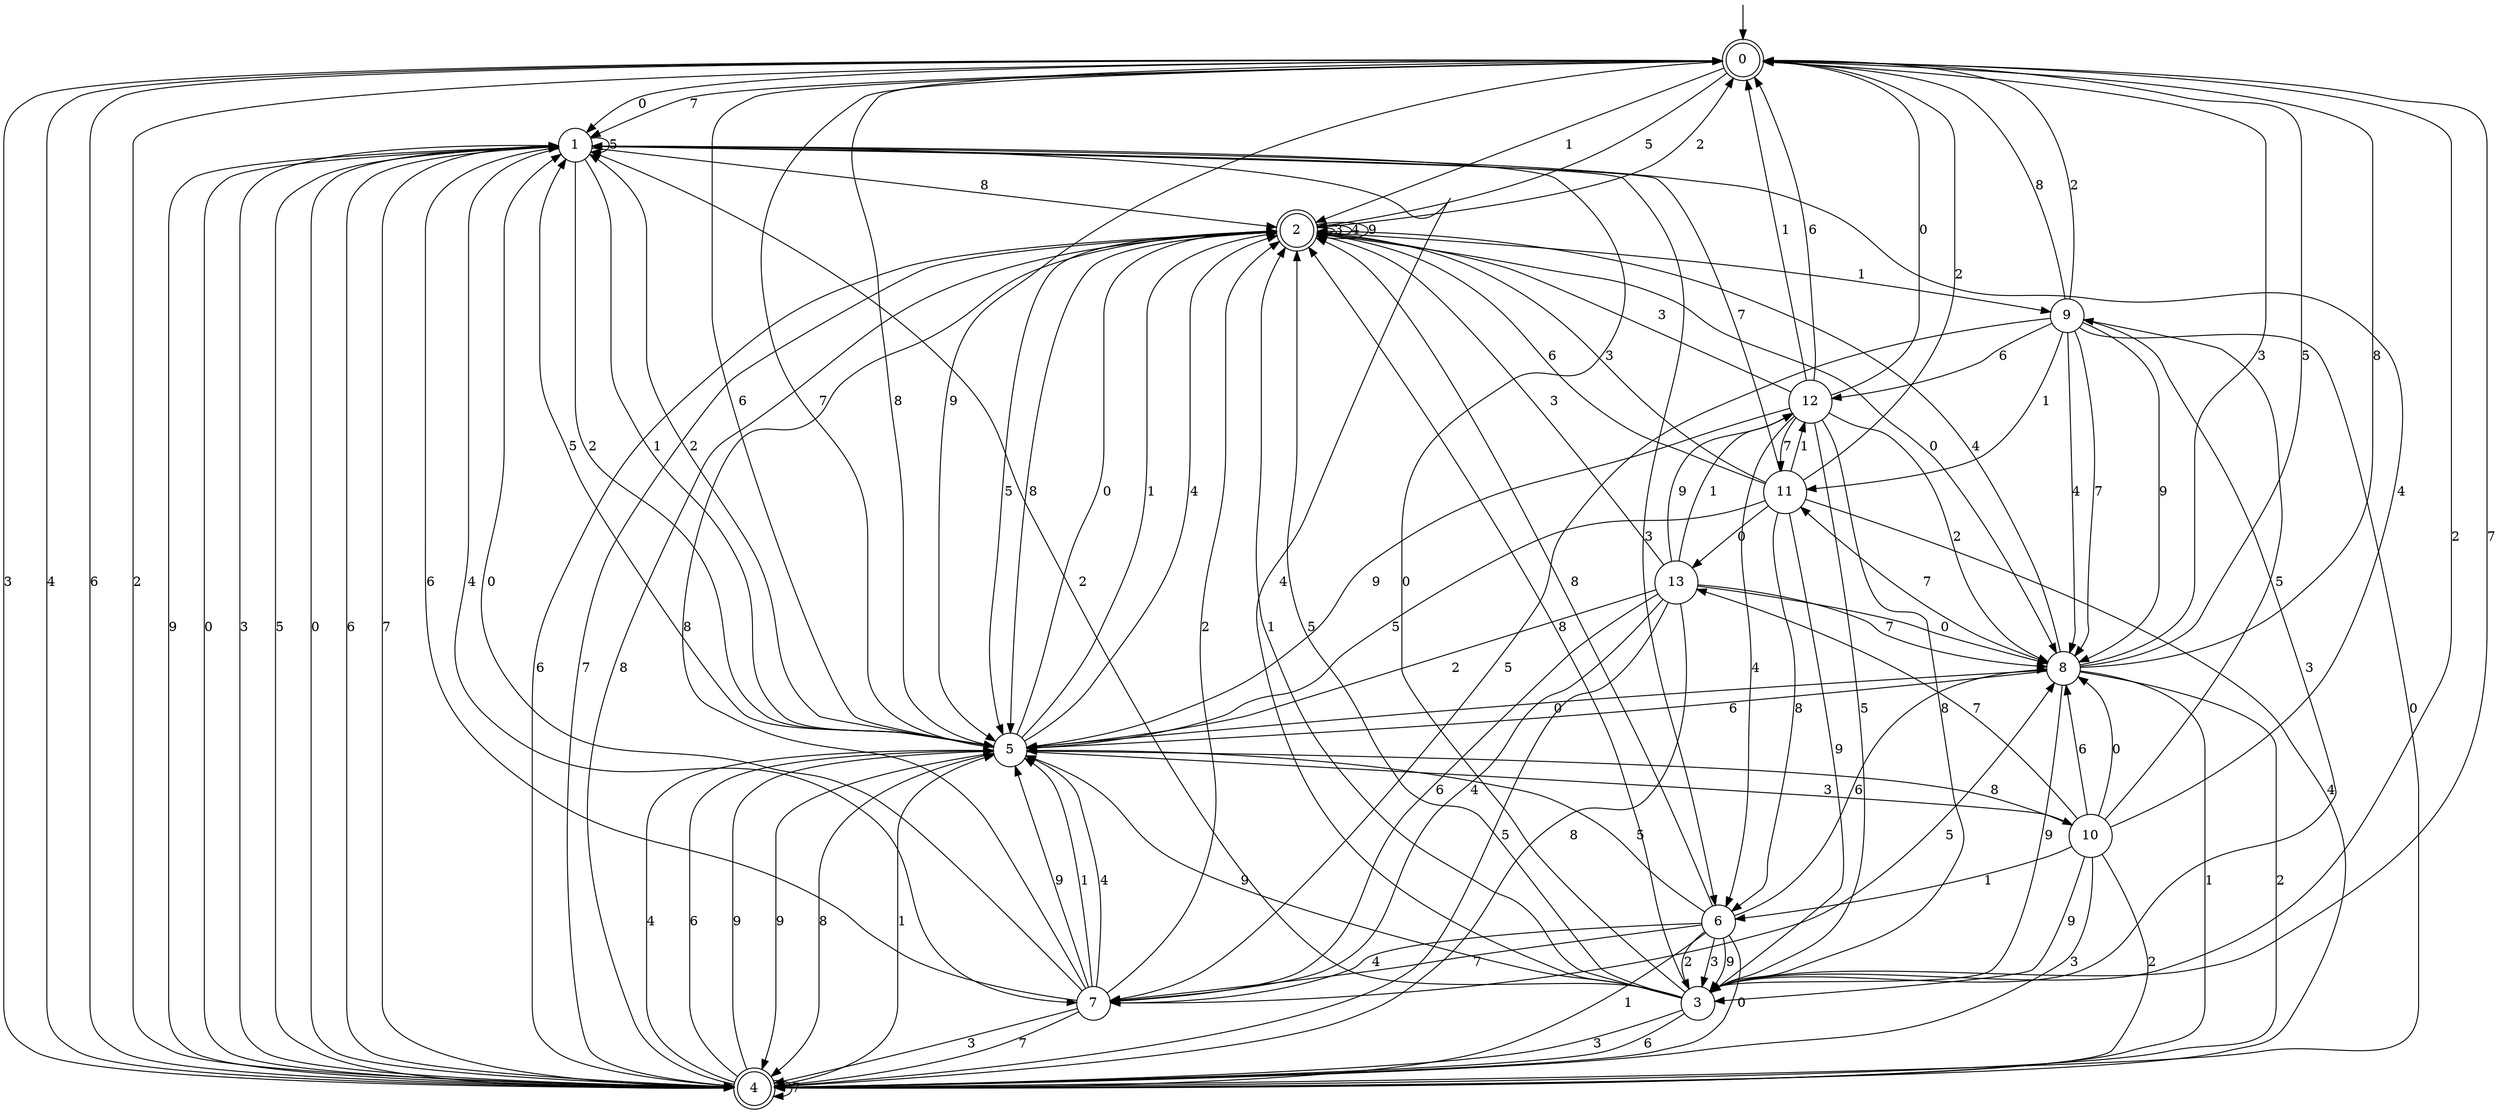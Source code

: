 digraph g {

	s0 [shape="doublecircle" label="0"];
	s1 [shape="circle" label="1"];
	s2 [shape="doublecircle" label="2"];
	s3 [shape="circle" label="3"];
	s4 [shape="doublecircle" label="4"];
	s5 [shape="circle" label="5"];
	s6 [shape="circle" label="6"];
	s7 [shape="circle" label="7"];
	s8 [shape="circle" label="8"];
	s9 [shape="circle" label="9"];
	s10 [shape="circle" label="10"];
	s11 [shape="circle" label="11"];
	s12 [shape="circle" label="12"];
	s13 [shape="circle" label="13"];
	s0 -> s1 [label="0"];
	s0 -> s2 [label="1"];
	s0 -> s3 [label="2"];
	s0 -> s4 [label="3"];
	s0 -> s4 [label="4"];
	s0 -> s2 [label="5"];
	s0 -> s4 [label="6"];
	s0 -> s1 [label="7"];
	s0 -> s5 [label="8"];
	s0 -> s5 [label="9"];
	s1 -> s4 [label="0"];
	s1 -> s5 [label="1"];
	s1 -> s5 [label="2"];
	s1 -> s6 [label="3"];
	s1 -> s7 [label="4"];
	s1 -> s1 [label="5"];
	s1 -> s4 [label="6"];
	s1 -> s4 [label="7"];
	s1 -> s2 [label="8"];
	s1 -> s4 [label="9"];
	s2 -> s8 [label="0"];
	s2 -> s9 [label="1"];
	s2 -> s0 [label="2"];
	s2 -> s2 [label="3"];
	s2 -> s2 [label="4"];
	s2 -> s5 [label="5"];
	s2 -> s4 [label="6"];
	s2 -> s4 [label="7"];
	s2 -> s5 [label="8"];
	s2 -> s2 [label="9"];
	s3 -> s1 [label="0"];
	s3 -> s2 [label="1"];
	s3 -> s1 [label="2"];
	s3 -> s4 [label="3"];
	s3 -> s1 [label="4"];
	s3 -> s2 [label="5"];
	s3 -> s4 [label="6"];
	s3 -> s0 [label="7"];
	s3 -> s2 [label="8"];
	s3 -> s5 [label="9"];
	s4 -> s1 [label="0"];
	s4 -> s5 [label="1"];
	s4 -> s0 [label="2"];
	s4 -> s1 [label="3"];
	s4 -> s5 [label="4"];
	s4 -> s1 [label="5"];
	s4 -> s5 [label="6"];
	s4 -> s4 [label="7"];
	s4 -> s2 [label="8"];
	s4 -> s5 [label="9"];
	s5 -> s2 [label="0"];
	s5 -> s2 [label="1"];
	s5 -> s1 [label="2"];
	s5 -> s10 [label="3"];
	s5 -> s2 [label="4"];
	s5 -> s1 [label="5"];
	s5 -> s0 [label="6"];
	s5 -> s0 [label="7"];
	s5 -> s4 [label="8"];
	s5 -> s4 [label="9"];
	s6 -> s4 [label="0"];
	s6 -> s4 [label="1"];
	s6 -> s3 [label="2"];
	s6 -> s3 [label="3"];
	s6 -> s7 [label="4"];
	s6 -> s5 [label="5"];
	s6 -> s8 [label="6"];
	s6 -> s7 [label="7"];
	s6 -> s2 [label="8"];
	s6 -> s3 [label="9"];
	s7 -> s1 [label="0"];
	s7 -> s5 [label="1"];
	s7 -> s2 [label="2"];
	s7 -> s4 [label="3"];
	s7 -> s5 [label="4"];
	s7 -> s8 [label="5"];
	s7 -> s1 [label="6"];
	s7 -> s4 [label="7"];
	s7 -> s2 [label="8"];
	s7 -> s5 [label="9"];
	s8 -> s5 [label="0"];
	s8 -> s4 [label="1"];
	s8 -> s4 [label="2"];
	s8 -> s0 [label="3"];
	s8 -> s2 [label="4"];
	s8 -> s0 [label="5"];
	s8 -> s5 [label="6"];
	s8 -> s11 [label="7"];
	s8 -> s0 [label="8"];
	s8 -> s3 [label="9"];
	s9 -> s4 [label="0"];
	s9 -> s11 [label="1"];
	s9 -> s0 [label="2"];
	s9 -> s3 [label="3"];
	s9 -> s8 [label="4"];
	s9 -> s7 [label="5"];
	s9 -> s12 [label="6"];
	s9 -> s8 [label="7"];
	s9 -> s0 [label="8"];
	s9 -> s8 [label="9"];
	s10 -> s8 [label="0"];
	s10 -> s6 [label="1"];
	s10 -> s4 [label="2"];
	s10 -> s4 [label="3"];
	s10 -> s1 [label="4"];
	s10 -> s9 [label="5"];
	s10 -> s8 [label="6"];
	s10 -> s13 [label="7"];
	s10 -> s5 [label="8"];
	s10 -> s3 [label="9"];
	s11 -> s13 [label="0"];
	s11 -> s12 [label="1"];
	s11 -> s0 [label="2"];
	s11 -> s2 [label="3"];
	s11 -> s4 [label="4"];
	s11 -> s5 [label="5"];
	s11 -> s2 [label="6"];
	s11 -> s1 [label="7"];
	s11 -> s6 [label="8"];
	s11 -> s3 [label="9"];
	s12 -> s0 [label="0"];
	s12 -> s0 [label="1"];
	s12 -> s8 [label="2"];
	s12 -> s2 [label="3"];
	s12 -> s6 [label="4"];
	s12 -> s3 [label="5"];
	s12 -> s0 [label="6"];
	s12 -> s11 [label="7"];
	s12 -> s3 [label="8"];
	s12 -> s5 [label="9"];
	s13 -> s8 [label="0"];
	s13 -> s12 [label="1"];
	s13 -> s5 [label="2"];
	s13 -> s2 [label="3"];
	s13 -> s7 [label="4"];
	s13 -> s4 [label="5"];
	s13 -> s7 [label="6"];
	s13 -> s8 [label="7"];
	s13 -> s4 [label="8"];
	s13 -> s12 [label="9"];

__start0 [label="" shape="none" width="0" height="0"];
__start0 -> s0;

}
